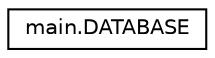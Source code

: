 digraph "Graphical Class Hierarchy"
{
 // LATEX_PDF_SIZE
  edge [fontname="Helvetica",fontsize="10",labelfontname="Helvetica",labelfontsize="10"];
  node [fontname="Helvetica",fontsize="10",shape=record];
  rankdir="LR";
  Node0 [label="main.DATABASE",height=0.2,width=0.4,color="black", fillcolor="white", style="filled",URL="$classmain_1_1_d_a_t_a_b_a_s_e.html",tooltip=" "];
}
